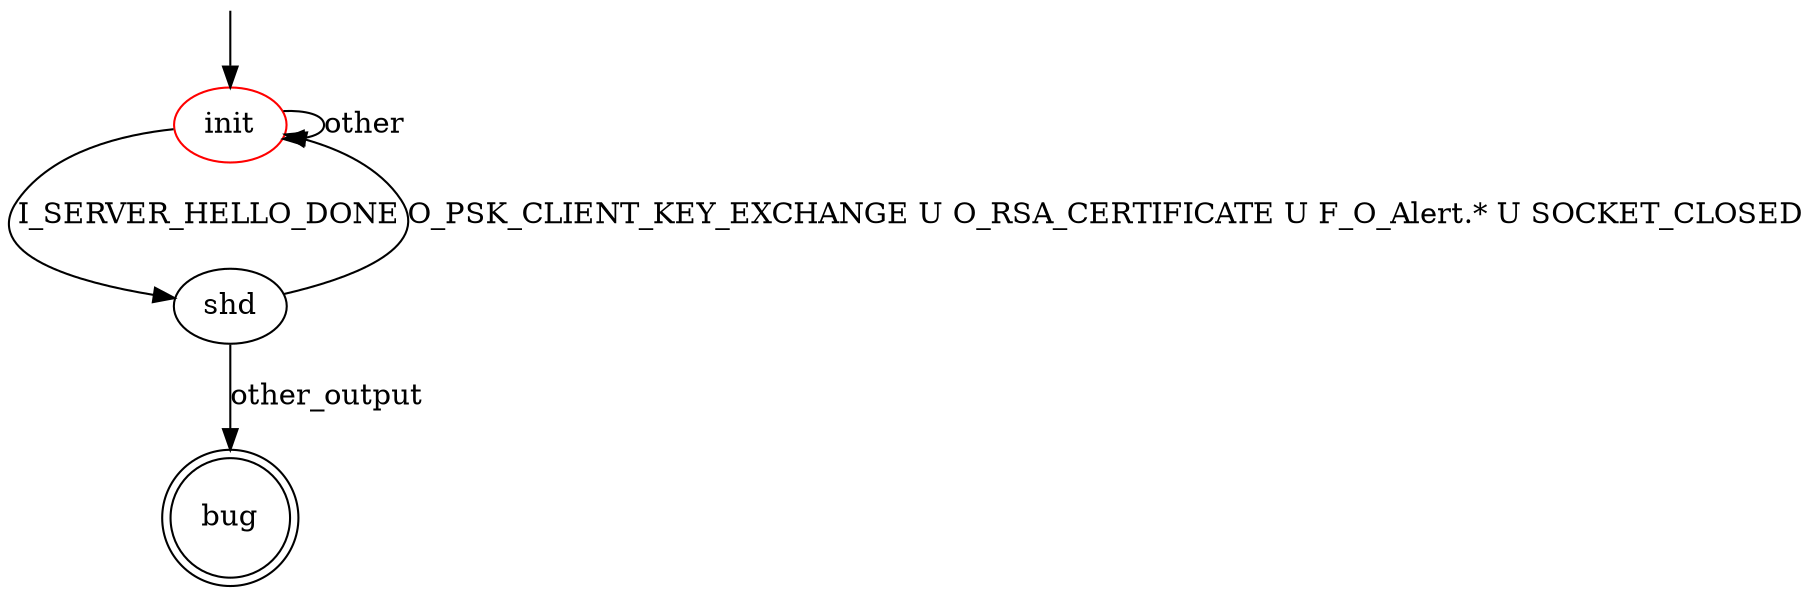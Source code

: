 digraph G {
label=""
init [color="red"]
bug [shape="doublecircle"]

init -> shd [label="I_SERVER_HELLO_DONE"]
init -> init [label="other"]

shd -> init [label="O_PSK_CLIENT_KEY_EXCHANGE U O_RSA_CERTIFICATE U F_O_Alert.* U SOCKET_CLOSED"]
shd -> bug [label="other_output"]


__start0 [label="" shape="none" width="0" height="0"];
__start0 -> init;
}
